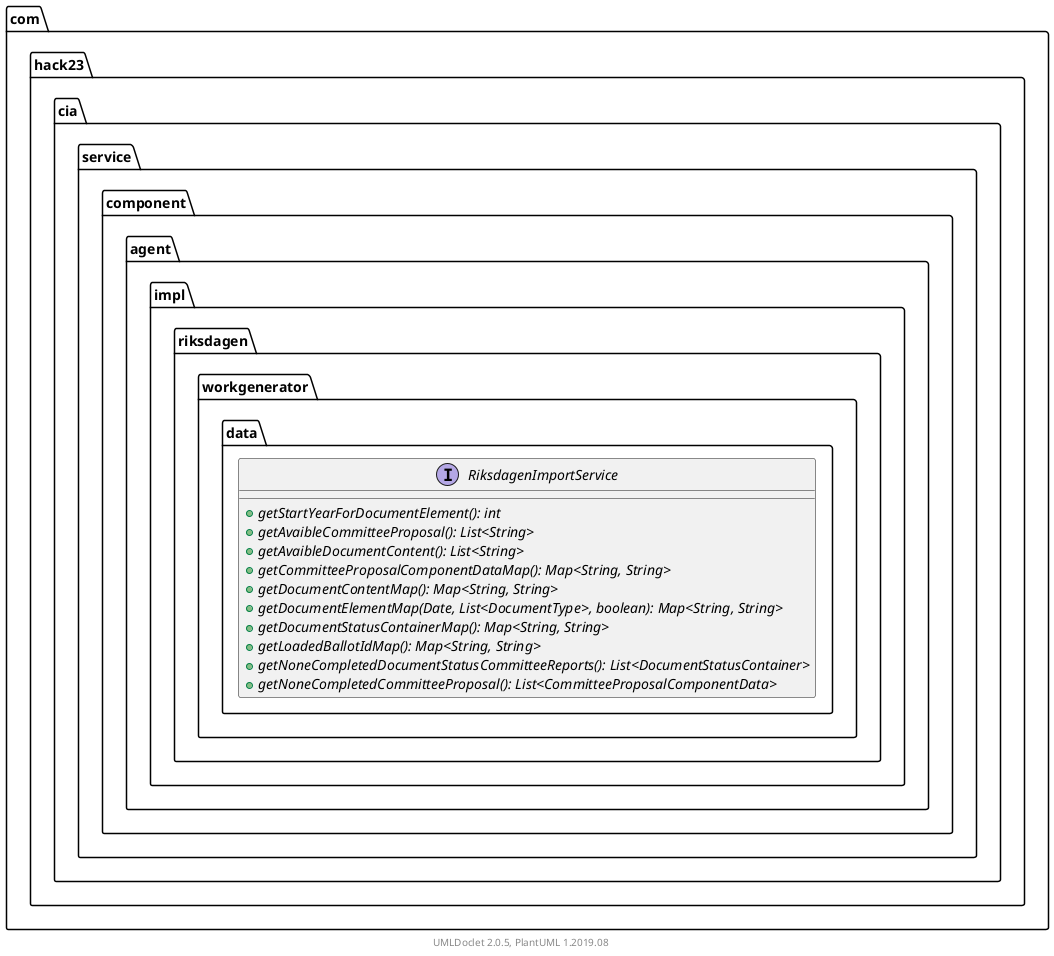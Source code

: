 @startuml
    namespace com.hack23.cia.service.component.agent.impl.riksdagen.workgenerator.data {

        interface RiksdagenImportService [[RiksdagenImportService.html]] {
            {abstract} +getStartYearForDocumentElement(): int
            {abstract} +getAvaibleCommitteeProposal(): List<String>
            {abstract} +getAvaibleDocumentContent(): List<String>
            {abstract} +getCommitteeProposalComponentDataMap(): Map<String, String>
            {abstract} +getDocumentContentMap(): Map<String, String>
            {abstract} +getDocumentElementMap(Date, List<DocumentType>, boolean): Map<String, String>
            {abstract} +getDocumentStatusContainerMap(): Map<String, String>
            {abstract} +getLoadedBallotIdMap(): Map<String, String>
            {abstract} +getNoneCompletedDocumentStatusCommitteeReports(): List<DocumentStatusContainer>
            {abstract} +getNoneCompletedCommitteeProposal(): List<CommitteeProposalComponentData>
        }

    }

    center footer UMLDoclet 2.0.5, PlantUML 1.2019.08
@enduml
